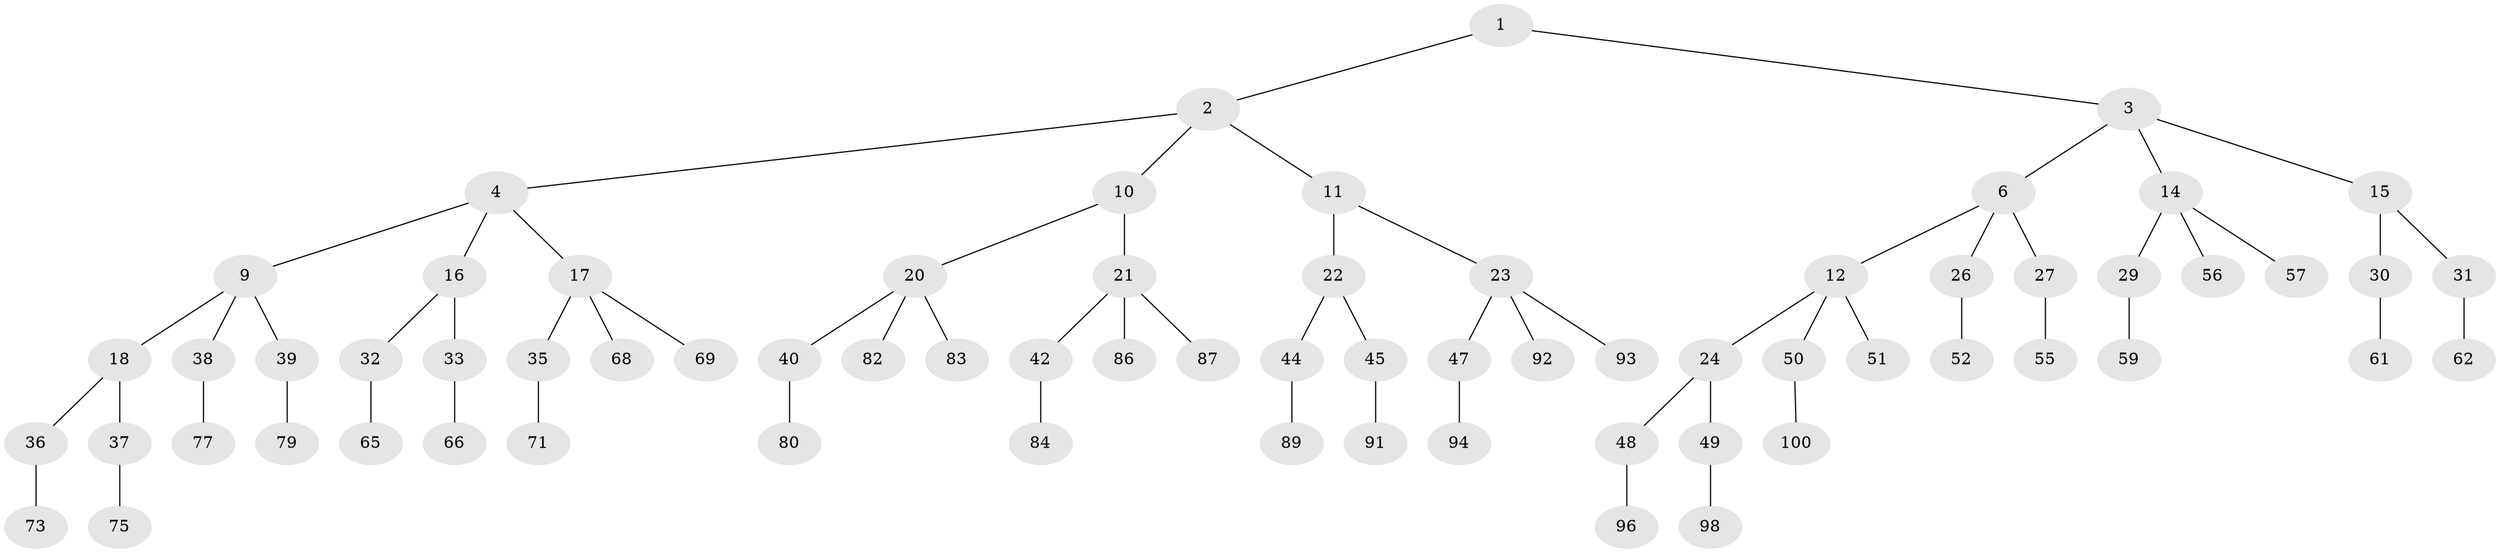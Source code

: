 // original degree distribution, {2: 0.02, 3: 0.48, 1: 0.5}
// Generated by graph-tools (version 1.1) at 2025/11/02/21/25 10:11:11]
// undirected, 70 vertices, 69 edges
graph export_dot {
graph [start="1"]
  node [color=gray90,style=filled];
  1;
  2 [latent=1,super="+5"];
  3 [latent=1,super="+7"];
  4 [latent=0.5,super="+8"];
  6 [latent=0.5,super="+13"];
  9 [latent=0.333333,super="+19"];
  10 [latent=0.333333];
  11 [latent=0.333333];
  12 [latent=0.333333,super="+25"];
  14 [latent=0.333333,super="+28"];
  15 [latent=0.333333];
  16 [latent=0.25];
  17 [latent=0.25,super="+34"];
  18 [latent=0.25];
  20 [latent=0.25,super="+41"];
  21 [latent=0.25,super="+43"];
  22 [latent=0.25];
  23 [latent=0.25,super="+46"];
  24 [latent=0.25];
  26 [latent=0.25,super="+53"];
  27 [latent=0.25,super="+54"];
  29 [latent=0.25,super="+58"];
  30 [latent=0.25,super="+60"];
  31 [latent=0.25,super="+63"];
  32 [latent=0.2,super="+64"];
  33 [latent=0.2,super="+67"];
  35 [latent=0.2,super="+70"];
  36 [latent=0.2,super="+72"];
  37 [latent=0.2,super="+74"];
  38 [latent=0.2,super="+76"];
  39 [latent=0.2,super="+78"];
  40 [latent=0.2,super="+81"];
  42 [latent=0.2,super="+85"];
  44 [latent=0.2,super="+88"];
  45 [latent=0.2,super="+90"];
  47 [latent=0.2,super="+95"];
  48 [latent=0.2,super="+97"];
  49 [latent=0.2,super="+99"];
  50 [latent=0.2];
  51 [latent=0.2];
  52 [latent=0.2];
  55 [latent=0.2];
  56 [latent=0.2];
  57 [latent=0.2];
  59 [latent=0.2];
  61 [latent=0.2];
  62 [latent=0.2];
  65 [latent=0.166667];
  66 [latent=0.166667];
  68 [latent=0.166667];
  69 [latent=0.166667];
  71 [latent=0.166667];
  73 [latent=0.166667];
  75 [latent=0.166667];
  77 [latent=0.166667];
  79 [latent=0.166667];
  80 [latent=0.166667];
  82 [latent=0.166667];
  83 [latent=0.166667];
  84 [latent=0.166667];
  86 [latent=0.166667];
  87 [latent=0.166667];
  89 [latent=0.166667];
  91 [latent=0.166667];
  92 [latent=0.166667];
  93 [latent=0.166667];
  94 [latent=0.166667];
  96 [latent=0.166667];
  98 [latent=0.166667];
  100 [latent=0.166667];
  1 -- 2;
  1 -- 3;
  2 -- 4;
  2 -- 11;
  2 -- 10;
  3 -- 6;
  3 -- 14;
  3 -- 15;
  4 -- 9;
  4 -- 16;
  4 -- 17;
  6 -- 12;
  6 -- 26;
  6 -- 27;
  9 -- 18;
  9 -- 38;
  9 -- 39;
  10 -- 20;
  10 -- 21;
  11 -- 22;
  11 -- 23;
  12 -- 24;
  12 -- 50;
  12 -- 51;
  14 -- 29;
  14 -- 56;
  14 -- 57;
  15 -- 30;
  15 -- 31;
  16 -- 32;
  16 -- 33;
  17 -- 35;
  17 -- 68;
  17 -- 69;
  18 -- 36;
  18 -- 37;
  20 -- 40;
  20 -- 82;
  20 -- 83;
  21 -- 42;
  21 -- 86;
  21 -- 87;
  22 -- 44;
  22 -- 45;
  23 -- 47;
  23 -- 92;
  23 -- 93;
  24 -- 48;
  24 -- 49;
  26 -- 52;
  27 -- 55;
  29 -- 59;
  30 -- 61;
  31 -- 62;
  32 -- 65;
  33 -- 66;
  35 -- 71;
  36 -- 73;
  37 -- 75;
  38 -- 77;
  39 -- 79;
  40 -- 80;
  42 -- 84;
  44 -- 89;
  45 -- 91;
  47 -- 94;
  48 -- 96;
  49 -- 98;
  50 -- 100;
}
